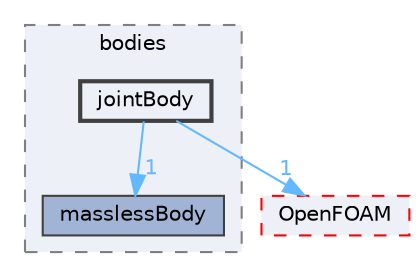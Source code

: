 digraph "src/rigidBodyDynamics/bodies/jointBody"
{
 // LATEX_PDF_SIZE
  bgcolor="transparent";
  edge [fontname=Helvetica,fontsize=10,labelfontname=Helvetica,labelfontsize=10];
  node [fontname=Helvetica,fontsize=10,shape=box,height=0.2,width=0.4];
  compound=true
  subgraph clusterdir_01e6611f9f28701f695d48f798765437 {
    graph [ bgcolor="#edf0f7", pencolor="grey50", label="bodies", fontname=Helvetica,fontsize=10 style="filled,dashed", URL="dir_01e6611f9f28701f695d48f798765437.html",tooltip=""]
  dir_2b0c8de7fb69e482e3830cdc79e54c57 [label="masslessBody", fillcolor="#a2b4d6", color="grey25", style="filled", URL="dir_2b0c8de7fb69e482e3830cdc79e54c57.html",tooltip=""];
  dir_6d32969d6bcd0f1fc419b930d0ff3fd9 [label="jointBody", fillcolor="#edf0f7", color="grey25", style="filled,bold", URL="dir_6d32969d6bcd0f1fc419b930d0ff3fd9.html",tooltip=""];
  }
  dir_c5473ff19b20e6ec4dfe5c310b3778a8 [label="OpenFOAM", fillcolor="#edf0f7", color="red", style="filled,dashed", URL="dir_c5473ff19b20e6ec4dfe5c310b3778a8.html",tooltip=""];
  dir_6d32969d6bcd0f1fc419b930d0ff3fd9->dir_2b0c8de7fb69e482e3830cdc79e54c57 [headlabel="1", labeldistance=1.5 headhref="dir_002001_002321.html" href="dir_002001_002321.html" color="steelblue1" fontcolor="steelblue1"];
  dir_6d32969d6bcd0f1fc419b930d0ff3fd9->dir_c5473ff19b20e6ec4dfe5c310b3778a8 [headlabel="1", labeldistance=1.5 headhref="dir_002001_002695.html" href="dir_002001_002695.html" color="steelblue1" fontcolor="steelblue1"];
}

